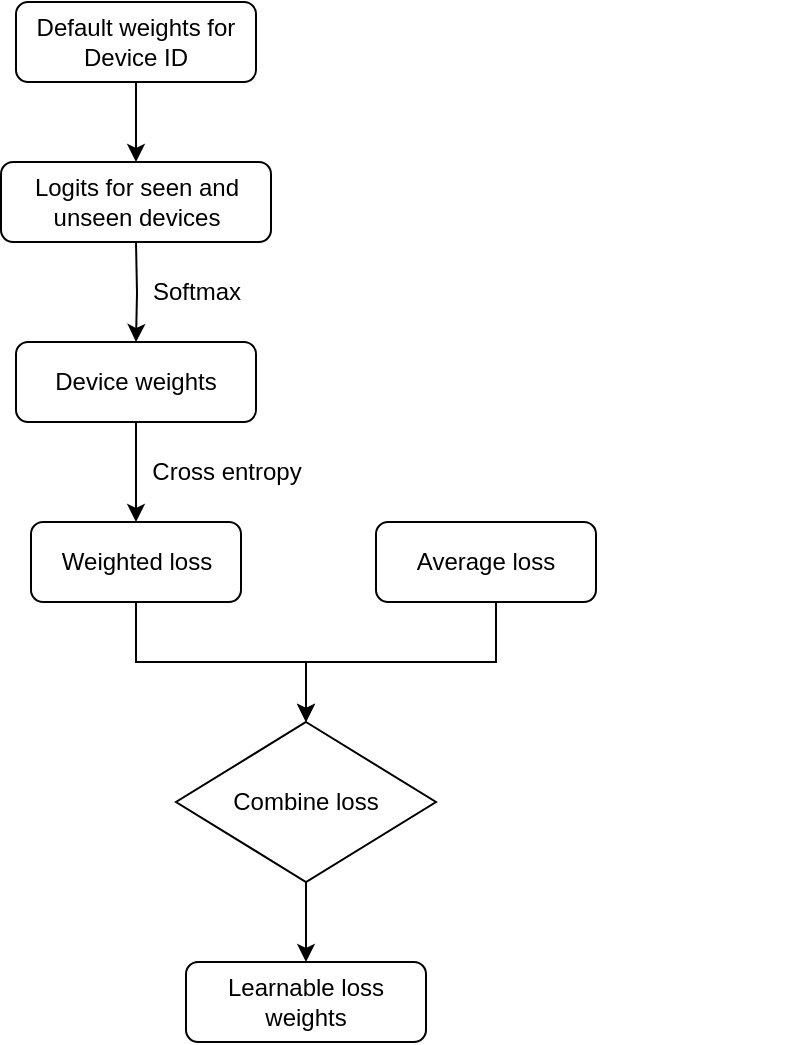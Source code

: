 <mxfile version="26.2.9">
  <diagram id="C5RBs43oDa-KdzZeNtuy" name="Page-1">
    <mxGraphModel dx="1215" dy="631" grid="1" gridSize="10" guides="1" tooltips="1" connect="1" arrows="1" fold="1" page="1" pageScale="1" pageWidth="827" pageHeight="1169" math="0" shadow="0">
      <root>
        <mxCell id="WIyWlLk6GJQsqaUBKTNV-0" />
        <mxCell id="WIyWlLk6GJQsqaUBKTNV-1" parent="WIyWlLk6GJQsqaUBKTNV-0" />
        <mxCell id="fnSgLKUvwpvgA6tS0XWF-12" value="" style="edgeStyle=orthogonalEdgeStyle;rounded=0;orthogonalLoop=1;jettySize=auto;html=1;" edge="1" parent="WIyWlLk6GJQsqaUBKTNV-1" source="WIyWlLk6GJQsqaUBKTNV-3">
          <mxGeometry relative="1" as="geometry">
            <mxPoint x="220" y="160" as="targetPoint" />
          </mxGeometry>
        </mxCell>
        <mxCell id="WIyWlLk6GJQsqaUBKTNV-3" value="Default weights for Device ID" style="rounded=1;whiteSpace=wrap;html=1;fontSize=12;glass=0;strokeWidth=1;shadow=0;" parent="WIyWlLk6GJQsqaUBKTNV-1" vertex="1">
          <mxGeometry x="160" y="80" width="120" height="40" as="geometry" />
        </mxCell>
        <mxCell id="fnSgLKUvwpvgA6tS0XWF-13" value="" style="edgeStyle=orthogonalEdgeStyle;rounded=0;orthogonalLoop=1;jettySize=auto;html=1;" edge="1" parent="WIyWlLk6GJQsqaUBKTNV-1" target="fnSgLKUvwpvgA6tS0XWF-10">
          <mxGeometry relative="1" as="geometry">
            <mxPoint x="220" y="200" as="sourcePoint" />
          </mxGeometry>
        </mxCell>
        <mxCell id="fnSgLKUvwpvgA6tS0XWF-31" value="" style="edgeStyle=orthogonalEdgeStyle;rounded=0;orthogonalLoop=1;jettySize=auto;html=1;" edge="1" parent="WIyWlLk6GJQsqaUBKTNV-1" source="fnSgLKUvwpvgA6tS0XWF-8" target="fnSgLKUvwpvgA6tS0XWF-30">
          <mxGeometry relative="1" as="geometry" />
        </mxCell>
        <mxCell id="fnSgLKUvwpvgA6tS0XWF-8" value="Combine loss" style="rhombus;whiteSpace=wrap;html=1;" vertex="1" parent="WIyWlLk6GJQsqaUBKTNV-1">
          <mxGeometry x="240" y="440" width="130" height="80" as="geometry" />
        </mxCell>
        <mxCell id="fnSgLKUvwpvgA6tS0XWF-9" style="edgeStyle=orthogonalEdgeStyle;rounded=0;orthogonalLoop=1;jettySize=auto;html=1;exitX=0.5;exitY=1;exitDx=0;exitDy=0;" edge="1" parent="WIyWlLk6GJQsqaUBKTNV-1">
          <mxGeometry relative="1" as="geometry">
            <mxPoint x="540" y="320" as="sourcePoint" />
            <mxPoint x="540" y="320" as="targetPoint" />
          </mxGeometry>
        </mxCell>
        <mxCell id="fnSgLKUvwpvgA6tS0XWF-24" value="" style="edgeStyle=orthogonalEdgeStyle;rounded=0;orthogonalLoop=1;jettySize=auto;html=1;" edge="1" parent="WIyWlLk6GJQsqaUBKTNV-1" source="fnSgLKUvwpvgA6tS0XWF-10" target="fnSgLKUvwpvgA6tS0XWF-11">
          <mxGeometry relative="1" as="geometry" />
        </mxCell>
        <mxCell id="fnSgLKUvwpvgA6tS0XWF-10" value="Device weights" style="rounded=1;whiteSpace=wrap;html=1;" vertex="1" parent="WIyWlLk6GJQsqaUBKTNV-1">
          <mxGeometry x="160" y="250" width="120" height="40" as="geometry" />
        </mxCell>
        <mxCell id="fnSgLKUvwpvgA6tS0XWF-27" value="" style="edgeStyle=orthogonalEdgeStyle;rounded=0;orthogonalLoop=1;jettySize=auto;html=1;" edge="1" parent="WIyWlLk6GJQsqaUBKTNV-1" source="fnSgLKUvwpvgA6tS0XWF-11" target="fnSgLKUvwpvgA6tS0XWF-8">
          <mxGeometry relative="1" as="geometry" />
        </mxCell>
        <mxCell id="fnSgLKUvwpvgA6tS0XWF-11" value="Weighted loss" style="rounded=1;whiteSpace=wrap;html=1;" vertex="1" parent="WIyWlLk6GJQsqaUBKTNV-1">
          <mxGeometry x="167.5" y="340" width="105" height="40" as="geometry" />
        </mxCell>
        <mxCell id="fnSgLKUvwpvgA6tS0XWF-14" value="Softmax" style="text;html=1;align=center;verticalAlign=middle;resizable=0;points=[];autosize=1;strokeColor=none;fillColor=none;" vertex="1" parent="WIyWlLk6GJQsqaUBKTNV-1">
          <mxGeometry x="215" y="210" width="70" height="30" as="geometry" />
        </mxCell>
        <mxCell id="fnSgLKUvwpvgA6tS0XWF-21" value="Logits for seen and unseen devices" style="rounded=1;whiteSpace=wrap;html=1;" vertex="1" parent="WIyWlLk6GJQsqaUBKTNV-1">
          <mxGeometry x="152.5" y="160" width="135" height="40" as="geometry" />
        </mxCell>
        <mxCell id="fnSgLKUvwpvgA6tS0XWF-22" style="edgeStyle=orthogonalEdgeStyle;rounded=0;orthogonalLoop=1;jettySize=auto;html=1;exitX=0.5;exitY=1;exitDx=0;exitDy=0;" edge="1" parent="WIyWlLk6GJQsqaUBKTNV-1" source="fnSgLKUvwpvgA6tS0XWF-21" target="fnSgLKUvwpvgA6tS0XWF-21">
          <mxGeometry relative="1" as="geometry" />
        </mxCell>
        <mxCell id="fnSgLKUvwpvgA6tS0XWF-25" value="Cross entropy" style="text;html=1;align=center;verticalAlign=middle;resizable=0;points=[];autosize=1;strokeColor=none;fillColor=none;" vertex="1" parent="WIyWlLk6GJQsqaUBKTNV-1">
          <mxGeometry x="215" y="300" width="100" height="30" as="geometry" />
        </mxCell>
        <mxCell id="fnSgLKUvwpvgA6tS0XWF-28" value="" style="edgeStyle=orthogonalEdgeStyle;rounded=0;orthogonalLoop=1;jettySize=auto;html=1;" edge="1" parent="WIyWlLk6GJQsqaUBKTNV-1" source="fnSgLKUvwpvgA6tS0XWF-26" target="fnSgLKUvwpvgA6tS0XWF-8">
          <mxGeometry relative="1" as="geometry">
            <Array as="points">
              <mxPoint x="400" y="410" />
              <mxPoint x="305" y="410" />
            </Array>
          </mxGeometry>
        </mxCell>
        <mxCell id="fnSgLKUvwpvgA6tS0XWF-26" value="Average loss" style="rounded=1;whiteSpace=wrap;html=1;" vertex="1" parent="WIyWlLk6GJQsqaUBKTNV-1">
          <mxGeometry x="340" y="340" width="110" height="40" as="geometry" />
        </mxCell>
        <mxCell id="fnSgLKUvwpvgA6tS0XWF-30" value="Learnable loss weights" style="rounded=1;whiteSpace=wrap;html=1;" vertex="1" parent="WIyWlLk6GJQsqaUBKTNV-1">
          <mxGeometry x="245" y="560" width="120" height="40" as="geometry" />
        </mxCell>
      </root>
    </mxGraphModel>
  </diagram>
</mxfile>
